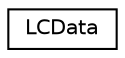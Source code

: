 digraph "Graphical Class Hierarchy"
{
  edge [fontname="Helvetica",fontsize="10",labelfontname="Helvetica",labelfontsize="10"];
  node [fontname="Helvetica",fontsize="10",shape=record];
  rankdir="LR";
  Node1 [label="LCData",height=0.2,width=0.4,color="black", fillcolor="white", style="filled",URL="$class_l_c_data.html"];
}

